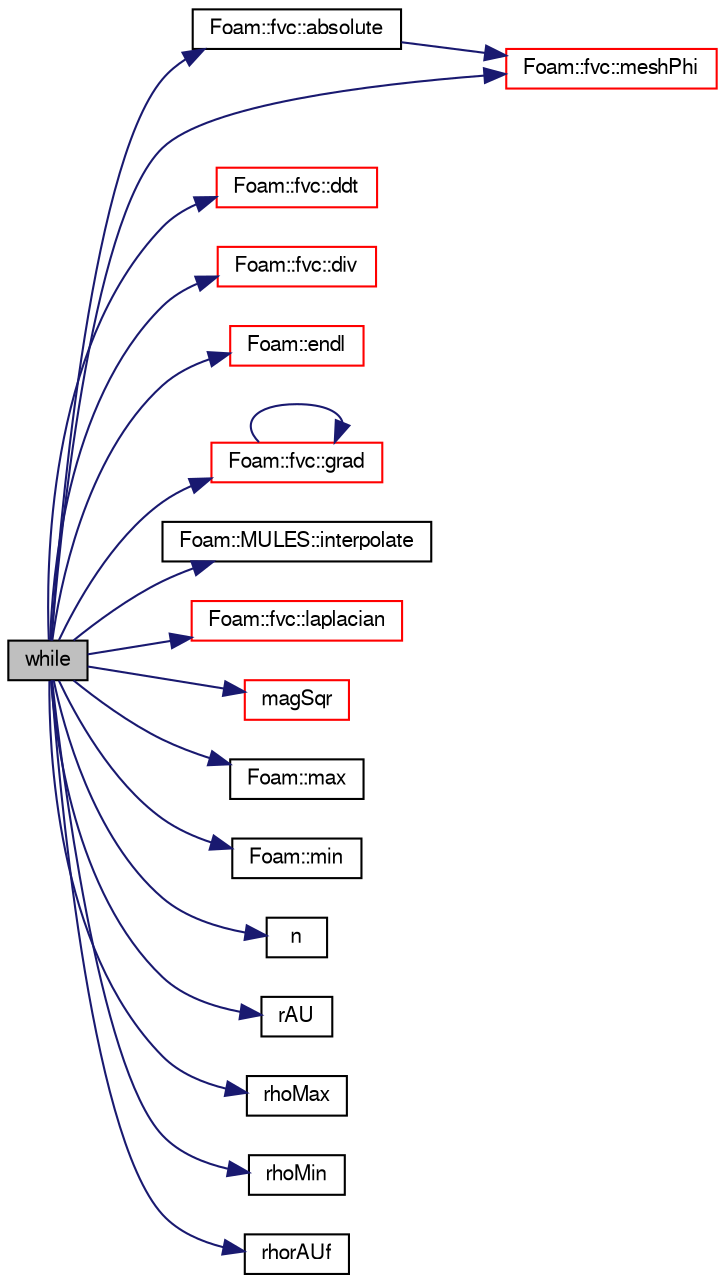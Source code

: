 digraph "while"
{
  bgcolor="transparent";
  edge [fontname="FreeSans",fontsize="10",labelfontname="FreeSans",labelfontsize="10"];
  node [fontname="FreeSans",fontsize="10",shape=record];
  rankdir="LR";
  Node324 [label="while",height=0.2,width=0.4,color="black", fillcolor="grey75", style="filled", fontcolor="black"];
  Node324 -> Node325 [color="midnightblue",fontsize="10",style="solid",fontname="FreeSans"];
  Node325 [label="Foam::fvc::absolute",height=0.2,width=0.4,color="black",URL="$a21134.html#ad0e401d18e49e4db619881bf6671d8bf",tooltip="Return the given relative flux in absolute form. "];
  Node325 -> Node326 [color="midnightblue",fontsize="10",style="solid",fontname="FreeSans"];
  Node326 [label="Foam::fvc::meshPhi",height=0.2,width=0.4,color="red",URL="$a21134.html#a4de91c07f95262e698d486b45f6c2fe6"];
  Node324 -> Node329 [color="midnightblue",fontsize="10",style="solid",fontname="FreeSans"];
  Node329 [label="Foam::fvc::ddt",height=0.2,width=0.4,color="red",URL="$a21134.html#a5dc871206ab86042756c8ccfdc5797ad"];
  Node324 -> Node391 [color="midnightblue",fontsize="10",style="solid",fontname="FreeSans"];
  Node391 [label="Foam::fvc::div",height=0.2,width=0.4,color="red",URL="$a21134.html#a585533948ad80abfe589d920c641f251"];
  Node324 -> Node331 [color="midnightblue",fontsize="10",style="solid",fontname="FreeSans"];
  Node331 [label="Foam::endl",height=0.2,width=0.4,color="red",URL="$a21124.html#a2db8fe02a0d3909e9351bb4275b23ce4",tooltip="Add newline and flush stream. "];
  Node324 -> Node629 [color="midnightblue",fontsize="10",style="solid",fontname="FreeSans"];
  Node629 [label="Foam::fvc::grad",height=0.2,width=0.4,color="red",URL="$a21134.html#a7c00ec90ecc15ed3005255e42c52827a"];
  Node629 -> Node629 [color="midnightblue",fontsize="10",style="solid",fontname="FreeSans"];
  Node324 -> Node631 [color="midnightblue",fontsize="10",style="solid",fontname="FreeSans"];
  Node631 [label="Foam::MULES::interpolate",height=0.2,width=0.4,color="black",URL="$a21136.html#a4d62f21551985d814104861e7c1d9b4f"];
  Node324 -> Node632 [color="midnightblue",fontsize="10",style="solid",fontname="FreeSans"];
  Node632 [label="Foam::fvc::laplacian",height=0.2,width=0.4,color="red",URL="$a21134.html#ac75bff389d0405149b204b0d7ac214cd"];
  Node324 -> Node634 [color="midnightblue",fontsize="10",style="solid",fontname="FreeSans"];
  Node634 [label="magSqr",height=0.2,width=0.4,color="red",URL="$a12539.html#ab0cd33eb018a643a64ca545601530791"];
  Node324 -> Node537 [color="midnightblue",fontsize="10",style="solid",fontname="FreeSans"];
  Node537 [label="Foam::max",height=0.2,width=0.4,color="black",URL="$a21124.html#ac993e906cf2774ae77e666bc24e81733"];
  Node324 -> Node326 [color="midnightblue",fontsize="10",style="solid",fontname="FreeSans"];
  Node324 -> Node538 [color="midnightblue",fontsize="10",style="solid",fontname="FreeSans"];
  Node538 [label="Foam::min",height=0.2,width=0.4,color="black",URL="$a21124.html#a253e112ad2d56d96230ff39ea7f442dc"];
  Node324 -> Node636 [color="midnightblue",fontsize="10",style="solid",fontname="FreeSans"];
  Node636 [label="n",height=0.2,width=0.4,color="black",URL="$a38027.html#a31a3e4bdfc5276bf56f13bf778a817cb"];
  Node324 -> Node637 [color="midnightblue",fontsize="10",style="solid",fontname="FreeSans"];
  Node637 [label="rAU",height=0.2,width=0.4,color="black",URL="$a38027.html#a4ae3ff6f0732a8a206a641d7ff2d9f7d"];
  Node324 -> Node638 [color="midnightblue",fontsize="10",style="solid",fontname="FreeSans"];
  Node638 [label="rhoMax",height=0.2,width=0.4,color="black",URL="$a38498.html#ad36720153886fe2fa0cfac2fd8320865"];
  Node324 -> Node639 [color="midnightblue",fontsize="10",style="solid",fontname="FreeSans"];
  Node639 [label="rhoMin",height=0.2,width=0.4,color="black",URL="$a38498.html#af68343b4498a3351054647ab1f2650a4"];
  Node324 -> Node640 [color="midnightblue",fontsize="10",style="solid",fontname="FreeSans"];
  Node640 [label="rhorAUf",height=0.2,width=0.4,color="black",URL="$a38027.html#afd8c4e61a2e39cb5143264971d9c72b8"];
}
